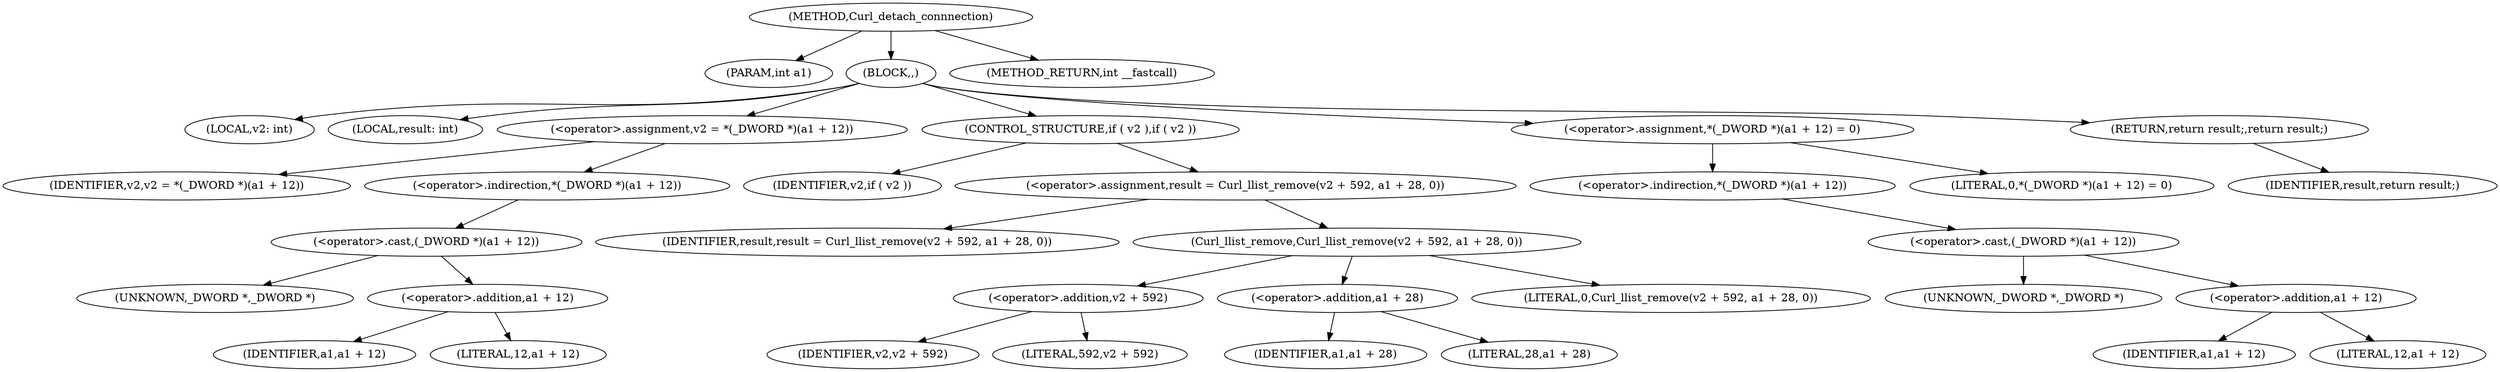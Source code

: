 digraph Curl_detach_connnection {  
"1000103" [label = "(METHOD,Curl_detach_connnection)" ]
"1000104" [label = "(PARAM,int a1)" ]
"1000105" [label = "(BLOCK,,)" ]
"1000106" [label = "(LOCAL,v2: int)" ]
"1000107" [label = "(LOCAL,result: int)" ]
"1000108" [label = "(<operator>.assignment,v2 = *(_DWORD *)(a1 + 12))" ]
"1000109" [label = "(IDENTIFIER,v2,v2 = *(_DWORD *)(a1 + 12))" ]
"1000110" [label = "(<operator>.indirection,*(_DWORD *)(a1 + 12))" ]
"1000111" [label = "(<operator>.cast,(_DWORD *)(a1 + 12))" ]
"1000112" [label = "(UNKNOWN,_DWORD *,_DWORD *)" ]
"1000113" [label = "(<operator>.addition,a1 + 12)" ]
"1000114" [label = "(IDENTIFIER,a1,a1 + 12)" ]
"1000115" [label = "(LITERAL,12,a1 + 12)" ]
"1000116" [label = "(CONTROL_STRUCTURE,if ( v2 ),if ( v2 ))" ]
"1000117" [label = "(IDENTIFIER,v2,if ( v2 ))" ]
"1000118" [label = "(<operator>.assignment,result = Curl_llist_remove(v2 + 592, a1 + 28, 0))" ]
"1000119" [label = "(IDENTIFIER,result,result = Curl_llist_remove(v2 + 592, a1 + 28, 0))" ]
"1000120" [label = "(Curl_llist_remove,Curl_llist_remove(v2 + 592, a1 + 28, 0))" ]
"1000121" [label = "(<operator>.addition,v2 + 592)" ]
"1000122" [label = "(IDENTIFIER,v2,v2 + 592)" ]
"1000123" [label = "(LITERAL,592,v2 + 592)" ]
"1000124" [label = "(<operator>.addition,a1 + 28)" ]
"1000125" [label = "(IDENTIFIER,a1,a1 + 28)" ]
"1000126" [label = "(LITERAL,28,a1 + 28)" ]
"1000127" [label = "(LITERAL,0,Curl_llist_remove(v2 + 592, a1 + 28, 0))" ]
"1000128" [label = "(<operator>.assignment,*(_DWORD *)(a1 + 12) = 0)" ]
"1000129" [label = "(<operator>.indirection,*(_DWORD *)(a1 + 12))" ]
"1000130" [label = "(<operator>.cast,(_DWORD *)(a1 + 12))" ]
"1000131" [label = "(UNKNOWN,_DWORD *,_DWORD *)" ]
"1000132" [label = "(<operator>.addition,a1 + 12)" ]
"1000133" [label = "(IDENTIFIER,a1,a1 + 12)" ]
"1000134" [label = "(LITERAL,12,a1 + 12)" ]
"1000135" [label = "(LITERAL,0,*(_DWORD *)(a1 + 12) = 0)" ]
"1000136" [label = "(RETURN,return result;,return result;)" ]
"1000137" [label = "(IDENTIFIER,result,return result;)" ]
"1000138" [label = "(METHOD_RETURN,int __fastcall)" ]
  "1000103" -> "1000104" 
  "1000103" -> "1000105" 
  "1000103" -> "1000138" 
  "1000105" -> "1000106" 
  "1000105" -> "1000107" 
  "1000105" -> "1000108" 
  "1000105" -> "1000116" 
  "1000105" -> "1000128" 
  "1000105" -> "1000136" 
  "1000108" -> "1000109" 
  "1000108" -> "1000110" 
  "1000110" -> "1000111" 
  "1000111" -> "1000112" 
  "1000111" -> "1000113" 
  "1000113" -> "1000114" 
  "1000113" -> "1000115" 
  "1000116" -> "1000117" 
  "1000116" -> "1000118" 
  "1000118" -> "1000119" 
  "1000118" -> "1000120" 
  "1000120" -> "1000121" 
  "1000120" -> "1000124" 
  "1000120" -> "1000127" 
  "1000121" -> "1000122" 
  "1000121" -> "1000123" 
  "1000124" -> "1000125" 
  "1000124" -> "1000126" 
  "1000128" -> "1000129" 
  "1000128" -> "1000135" 
  "1000129" -> "1000130" 
  "1000130" -> "1000131" 
  "1000130" -> "1000132" 
  "1000132" -> "1000133" 
  "1000132" -> "1000134" 
  "1000136" -> "1000137" 
}
